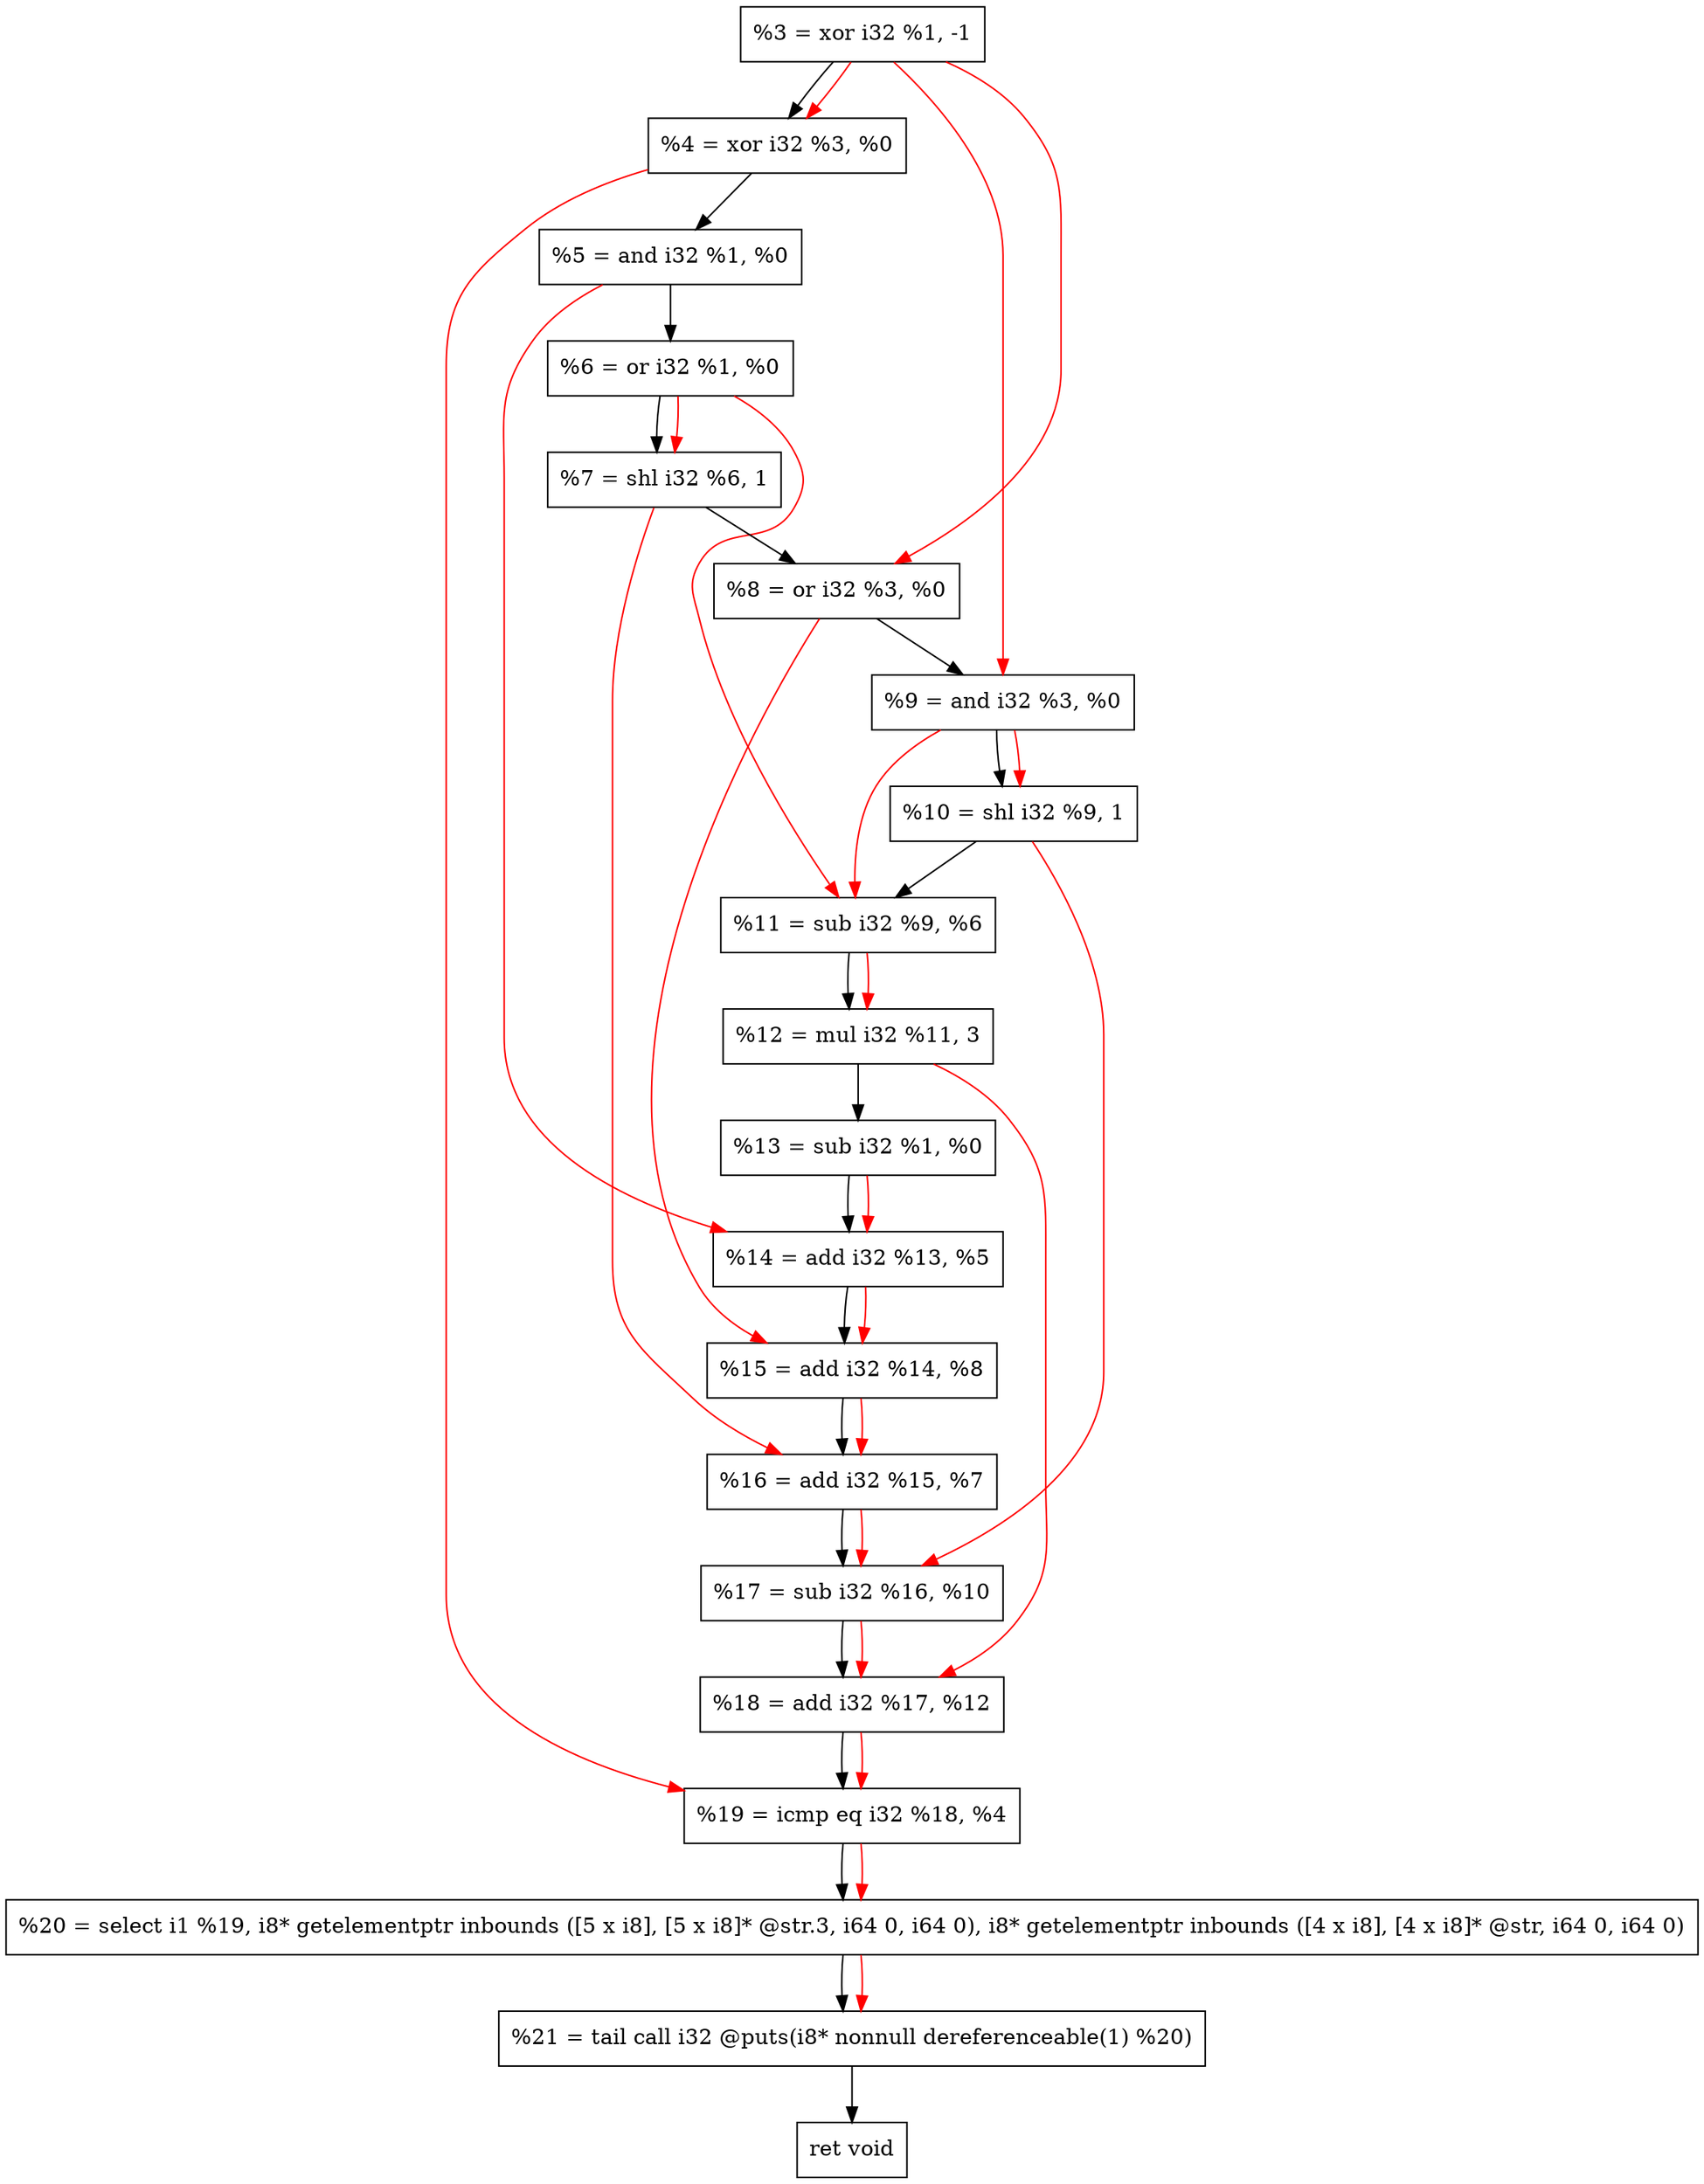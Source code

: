 digraph "DFG for'crackme' function" {
	Node0x144ba30[shape=record, label="  %3 = xor i32 %1, -1"];
	Node0x144baa0[shape=record, label="  %4 = xor i32 %3, %0"];
	Node0x144bb60[shape=record, label="  %5 = and i32 %1, %0"];
	Node0x144bbd0[shape=record, label="  %6 = or i32 %1, %0"];
	Node0x144bc40[shape=record, label="  %7 = shl i32 %6, 1"];
	Node0x144bcb0[shape=record, label="  %8 = or i32 %3, %0"];
	Node0x144bd20[shape=record, label="  %9 = and i32 %3, %0"];
	Node0x144bd90[shape=record, label="  %10 = shl i32 %9, 1"];
	Node0x144be00[shape=record, label="  %11 = sub i32 %9, %6"];
	Node0x144bea0[shape=record, label="  %12 = mul i32 %11, 3"];
	Node0x144bf10[shape=record, label="  %13 = sub i32 %1, %0"];
	Node0x144bf80[shape=record, label="  %14 = add i32 %13, %5"];
	Node0x144bff0[shape=record, label="  %15 = add i32 %14, %8"];
	Node0x144c060[shape=record, label="  %16 = add i32 %15, %7"];
	Node0x144c0d0[shape=record, label="  %17 = sub i32 %16, %10"];
	Node0x144c140[shape=record, label="  %18 = add i32 %17, %12"];
	Node0x144c1b0[shape=record, label="  %19 = icmp eq i32 %18, %4"];
	Node0x13ec268[shape=record, label="  %20 = select i1 %19, i8* getelementptr inbounds ([5 x i8], [5 x i8]* @str.3, i64 0, i64 0), i8* getelementptr inbounds ([4 x i8], [4 x i8]* @str, i64 0, i64 0)"];
	Node0x144c650[shape=record, label="  %21 = tail call i32 @puts(i8* nonnull dereferenceable(1) %20)"];
	Node0x144c6a0[shape=record, label="  ret void"];
	Node0x144ba30 -> Node0x144baa0;
	Node0x144baa0 -> Node0x144bb60;
	Node0x144bb60 -> Node0x144bbd0;
	Node0x144bbd0 -> Node0x144bc40;
	Node0x144bc40 -> Node0x144bcb0;
	Node0x144bcb0 -> Node0x144bd20;
	Node0x144bd20 -> Node0x144bd90;
	Node0x144bd90 -> Node0x144be00;
	Node0x144be00 -> Node0x144bea0;
	Node0x144bea0 -> Node0x144bf10;
	Node0x144bf10 -> Node0x144bf80;
	Node0x144bf80 -> Node0x144bff0;
	Node0x144bff0 -> Node0x144c060;
	Node0x144c060 -> Node0x144c0d0;
	Node0x144c0d0 -> Node0x144c140;
	Node0x144c140 -> Node0x144c1b0;
	Node0x144c1b0 -> Node0x13ec268;
	Node0x13ec268 -> Node0x144c650;
	Node0x144c650 -> Node0x144c6a0;
edge [color=red]
	Node0x144ba30 -> Node0x144baa0;
	Node0x144bbd0 -> Node0x144bc40;
	Node0x144ba30 -> Node0x144bcb0;
	Node0x144ba30 -> Node0x144bd20;
	Node0x144bd20 -> Node0x144bd90;
	Node0x144bd20 -> Node0x144be00;
	Node0x144bbd0 -> Node0x144be00;
	Node0x144be00 -> Node0x144bea0;
	Node0x144bf10 -> Node0x144bf80;
	Node0x144bb60 -> Node0x144bf80;
	Node0x144bf80 -> Node0x144bff0;
	Node0x144bcb0 -> Node0x144bff0;
	Node0x144bff0 -> Node0x144c060;
	Node0x144bc40 -> Node0x144c060;
	Node0x144c060 -> Node0x144c0d0;
	Node0x144bd90 -> Node0x144c0d0;
	Node0x144c0d0 -> Node0x144c140;
	Node0x144bea0 -> Node0x144c140;
	Node0x144c140 -> Node0x144c1b0;
	Node0x144baa0 -> Node0x144c1b0;
	Node0x144c1b0 -> Node0x13ec268;
	Node0x13ec268 -> Node0x144c650;
}
